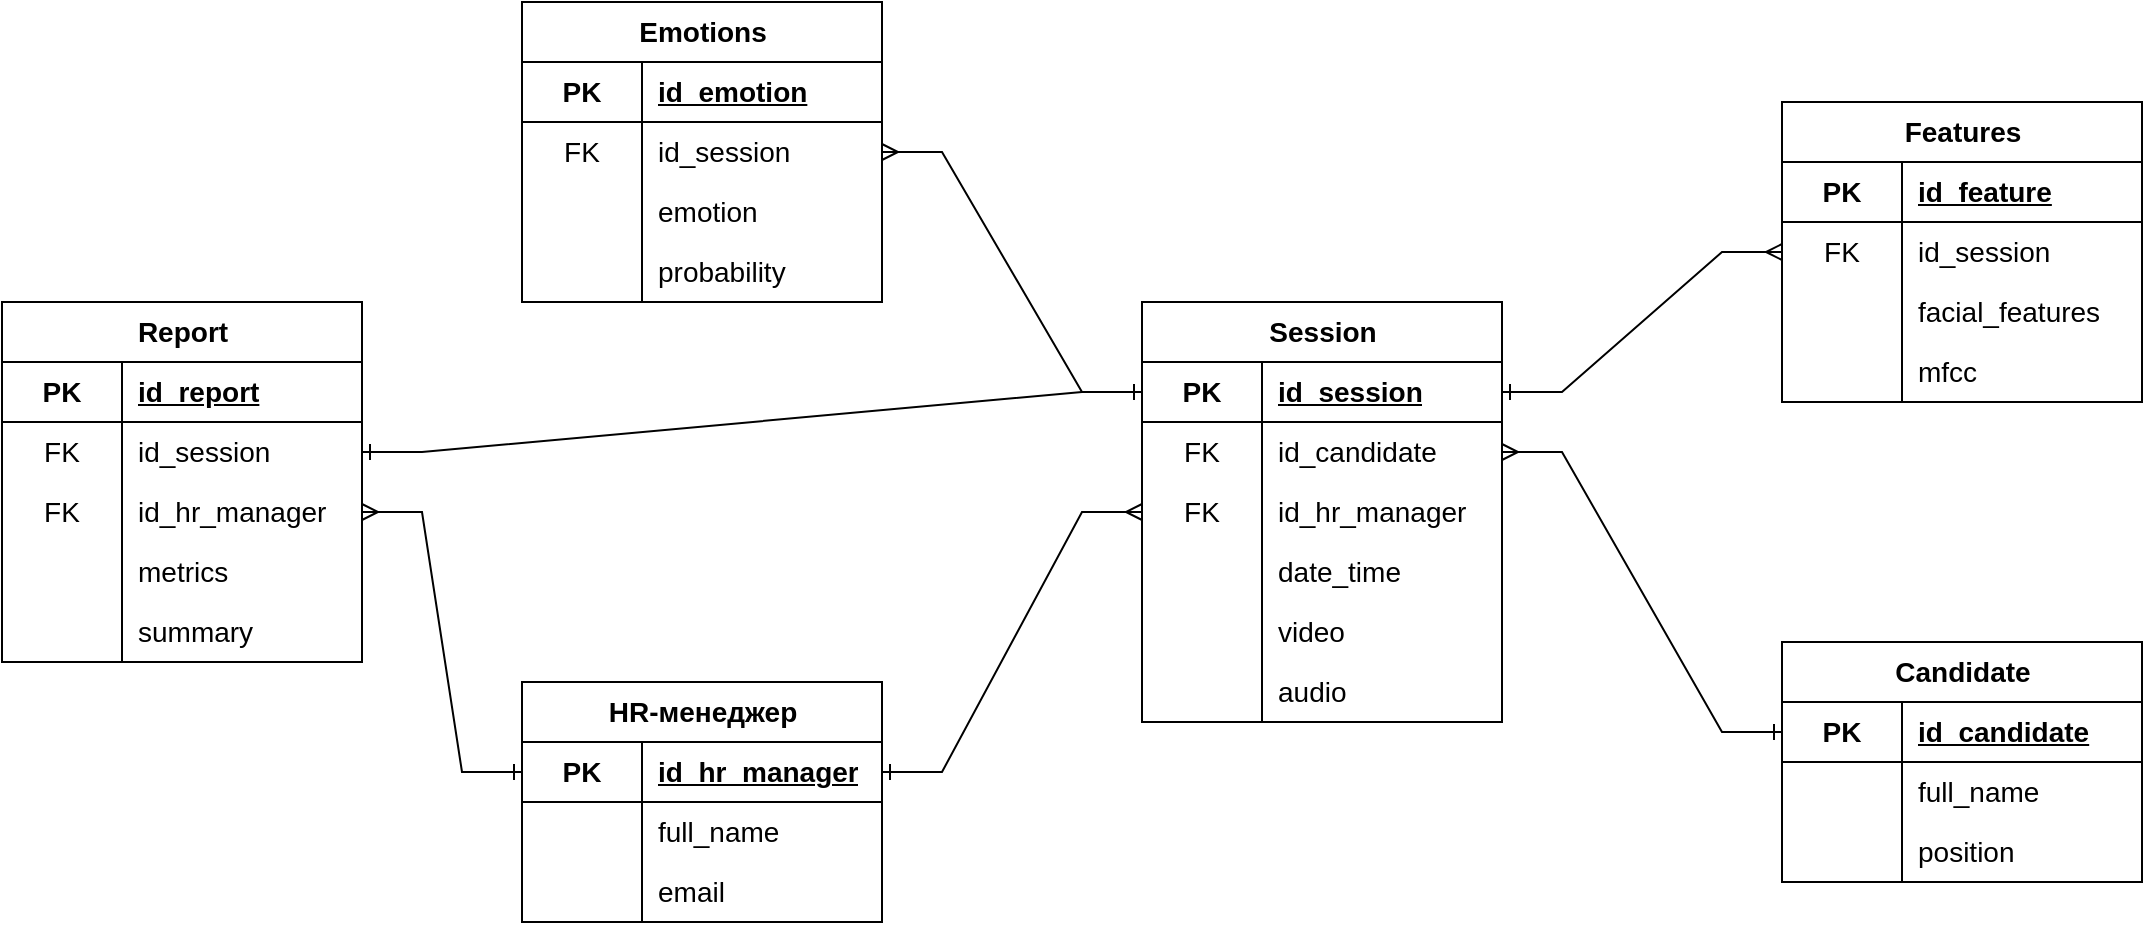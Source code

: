 <mxfile version="26.1.1">
  <diagram name="Страница — 1" id="XD8mL1H3JGyR3cqBagfl">
    <mxGraphModel dx="1195" dy="1866" grid="1" gridSize="10" guides="1" tooltips="1" connect="1" arrows="1" fold="1" page="1" pageScale="1" pageWidth="827" pageHeight="1169" math="0" shadow="0">
      <root>
        <mxCell id="0" />
        <mxCell id="1" parent="0" />
        <mxCell id="NHabuL97ViZi0DOSIS7M-5" value="HR-менеджер" style="shape=table;startSize=30;container=1;collapsible=1;childLayout=tableLayout;fixedRows=1;rowLines=0;fontStyle=1;align=center;resizeLast=1;verticalAlign=middle;horizontal=1;spacingTop=0;html=1;fontSize=14;" vertex="1" parent="1">
          <mxGeometry x="270" y="290" width="180" height="120" as="geometry">
            <mxRectangle x="280" y="290" width="70" height="30" as="alternateBounds" />
          </mxGeometry>
        </mxCell>
        <mxCell id="NHabuL97ViZi0DOSIS7M-6" value="" style="shape=tableRow;horizontal=1;startSize=0;swimlaneHead=0;swimlaneBody=0;fillColor=none;collapsible=0;dropTarget=0;points=[[0,0.5],[1,0.5]];portConstraint=eastwest;top=0;left=0;right=0;bottom=0;verticalAlign=middle;spacingTop=0;html=1;fontSize=14;" vertex="1" parent="NHabuL97ViZi0DOSIS7M-5">
          <mxGeometry y="30" width="180" height="30" as="geometry" />
        </mxCell>
        <mxCell id="NHabuL97ViZi0DOSIS7M-7" value="PK" style="shape=partialRectangle;connectable=0;fillColor=none;top=1;left=0;bottom=1;right=0;fontStyle=1;overflow=hidden;verticalAlign=middle;horizontal=1;spacingTop=0;html=1;fontSize=14;" vertex="1" parent="NHabuL97ViZi0DOSIS7M-6">
          <mxGeometry width="60" height="30" as="geometry">
            <mxRectangle width="60" height="30" as="alternateBounds" />
          </mxGeometry>
        </mxCell>
        <mxCell id="NHabuL97ViZi0DOSIS7M-8" value="id_hr_manager" style="shape=partialRectangle;connectable=0;fillColor=none;top=1;left=0;bottom=1;right=0;align=left;spacingLeft=6;fontStyle=5;overflow=hidden;verticalAlign=middle;horizontal=1;spacingTop=0;html=1;fontSize=14;" vertex="1" parent="NHabuL97ViZi0DOSIS7M-6">
          <mxGeometry x="60" width="120" height="30" as="geometry">
            <mxRectangle width="120" height="30" as="alternateBounds" />
          </mxGeometry>
        </mxCell>
        <mxCell id="NHabuL97ViZi0DOSIS7M-12" value="" style="shape=tableRow;horizontal=1;startSize=0;swimlaneHead=0;swimlaneBody=0;fillColor=none;collapsible=0;dropTarget=0;points=[[0,0.5],[1,0.5]];portConstraint=eastwest;top=0;left=0;right=0;bottom=0;verticalAlign=middle;spacingTop=0;html=1;fontSize=14;" vertex="1" parent="NHabuL97ViZi0DOSIS7M-5">
          <mxGeometry y="60" width="180" height="30" as="geometry" />
        </mxCell>
        <mxCell id="NHabuL97ViZi0DOSIS7M-13" value="" style="shape=partialRectangle;connectable=0;fillColor=none;top=0;left=0;bottom=0;right=0;editable=1;overflow=hidden;verticalAlign=middle;horizontal=1;spacingTop=0;html=1;fontSize=14;" vertex="1" parent="NHabuL97ViZi0DOSIS7M-12">
          <mxGeometry width="60" height="30" as="geometry">
            <mxRectangle width="60" height="30" as="alternateBounds" />
          </mxGeometry>
        </mxCell>
        <mxCell id="NHabuL97ViZi0DOSIS7M-14" value="&lt;div&gt;&lt;span class=&quot;text-sm px-1 rounded-sm !font-mono bg-sunset/10 text-rust dark:bg-dawn/10 dark:text-dawn&quot;&gt;full_name&lt;/span&gt;&lt;/div&gt;" style="shape=partialRectangle;connectable=0;fillColor=none;top=0;left=0;bottom=0;right=0;align=left;spacingLeft=6;overflow=hidden;verticalAlign=middle;horizontal=1;spacingTop=0;html=1;fontSize=14;" vertex="1" parent="NHabuL97ViZi0DOSIS7M-12">
          <mxGeometry x="60" width="120" height="30" as="geometry">
            <mxRectangle width="120" height="30" as="alternateBounds" />
          </mxGeometry>
        </mxCell>
        <mxCell id="NHabuL97ViZi0DOSIS7M-24" style="shape=tableRow;horizontal=1;startSize=0;swimlaneHead=0;swimlaneBody=0;fillColor=none;collapsible=0;dropTarget=0;points=[[0,0.5],[1,0.5]];portConstraint=eastwest;top=0;left=0;right=0;bottom=0;verticalAlign=middle;spacingTop=0;html=1;fontSize=14;" vertex="1" parent="NHabuL97ViZi0DOSIS7M-5">
          <mxGeometry y="90" width="180" height="30" as="geometry" />
        </mxCell>
        <mxCell id="NHabuL97ViZi0DOSIS7M-25" style="shape=partialRectangle;connectable=0;fillColor=none;top=0;left=0;bottom=0;right=0;editable=1;overflow=hidden;verticalAlign=middle;horizontal=1;spacingTop=0;html=1;fontSize=14;" vertex="1" parent="NHabuL97ViZi0DOSIS7M-24">
          <mxGeometry width="60" height="30" as="geometry">
            <mxRectangle width="60" height="30" as="alternateBounds" />
          </mxGeometry>
        </mxCell>
        <mxCell id="NHabuL97ViZi0DOSIS7M-26" value="&lt;div&gt;email&lt;/div&gt;" style="shape=partialRectangle;connectable=0;fillColor=none;top=0;left=0;bottom=0;right=0;align=left;spacingLeft=6;overflow=hidden;verticalAlign=middle;horizontal=1;spacingTop=0;html=1;fontSize=14;" vertex="1" parent="NHabuL97ViZi0DOSIS7M-24">
          <mxGeometry x="60" width="120" height="30" as="geometry">
            <mxRectangle width="120" height="30" as="alternateBounds" />
          </mxGeometry>
        </mxCell>
        <mxCell id="NHabuL97ViZi0DOSIS7M-27" value="&lt;div&gt;Candidate&lt;/div&gt;" style="shape=table;startSize=30;container=1;collapsible=1;childLayout=tableLayout;fixedRows=1;rowLines=0;fontStyle=1;align=center;resizeLast=1;verticalAlign=middle;horizontal=1;spacingTop=0;html=1;fontSize=14;" vertex="1" parent="1">
          <mxGeometry x="900" y="270" width="180" height="120" as="geometry">
            <mxRectangle x="280" y="290" width="70" height="30" as="alternateBounds" />
          </mxGeometry>
        </mxCell>
        <mxCell id="NHabuL97ViZi0DOSIS7M-28" value="" style="shape=tableRow;horizontal=1;startSize=0;swimlaneHead=0;swimlaneBody=0;fillColor=none;collapsible=0;dropTarget=0;points=[[0,0.5],[1,0.5]];portConstraint=eastwest;top=0;left=0;right=0;bottom=0;verticalAlign=middle;spacingTop=0;html=1;fontSize=14;" vertex="1" parent="NHabuL97ViZi0DOSIS7M-27">
          <mxGeometry y="30" width="180" height="30" as="geometry" />
        </mxCell>
        <mxCell id="NHabuL97ViZi0DOSIS7M-29" value="PK" style="shape=partialRectangle;connectable=0;fillColor=none;top=1;left=0;bottom=1;right=0;fontStyle=1;overflow=hidden;verticalAlign=middle;horizontal=1;spacingTop=0;html=1;fontSize=14;" vertex="1" parent="NHabuL97ViZi0DOSIS7M-28">
          <mxGeometry width="60" height="30" as="geometry">
            <mxRectangle width="60" height="30" as="alternateBounds" />
          </mxGeometry>
        </mxCell>
        <mxCell id="NHabuL97ViZi0DOSIS7M-30" value="&lt;div&gt;id_candidate&lt;/div&gt;" style="shape=partialRectangle;connectable=0;fillColor=none;top=1;left=0;bottom=1;right=0;align=left;spacingLeft=6;fontStyle=5;overflow=hidden;verticalAlign=middle;horizontal=1;spacingTop=0;html=1;fontSize=14;" vertex="1" parent="NHabuL97ViZi0DOSIS7M-28">
          <mxGeometry x="60" width="120" height="30" as="geometry">
            <mxRectangle width="120" height="30" as="alternateBounds" />
          </mxGeometry>
        </mxCell>
        <mxCell id="NHabuL97ViZi0DOSIS7M-31" value="" style="shape=tableRow;horizontal=1;startSize=0;swimlaneHead=0;swimlaneBody=0;fillColor=none;collapsible=0;dropTarget=0;points=[[0,0.5],[1,0.5]];portConstraint=eastwest;top=0;left=0;right=0;bottom=0;verticalAlign=middle;spacingTop=0;html=1;fontSize=14;" vertex="1" parent="NHabuL97ViZi0DOSIS7M-27">
          <mxGeometry y="60" width="180" height="30" as="geometry" />
        </mxCell>
        <mxCell id="NHabuL97ViZi0DOSIS7M-32" value="" style="shape=partialRectangle;connectable=0;fillColor=none;top=0;left=0;bottom=0;right=0;editable=1;overflow=hidden;verticalAlign=middle;horizontal=1;spacingTop=0;html=1;fontSize=14;" vertex="1" parent="NHabuL97ViZi0DOSIS7M-31">
          <mxGeometry width="60" height="30" as="geometry">
            <mxRectangle width="60" height="30" as="alternateBounds" />
          </mxGeometry>
        </mxCell>
        <mxCell id="NHabuL97ViZi0DOSIS7M-33" value="&lt;div&gt;full_name&lt;/div&gt;" style="shape=partialRectangle;connectable=0;fillColor=none;top=0;left=0;bottom=0;right=0;align=left;spacingLeft=6;overflow=hidden;verticalAlign=middle;horizontal=1;spacingTop=0;html=1;fontSize=14;" vertex="1" parent="NHabuL97ViZi0DOSIS7M-31">
          <mxGeometry x="60" width="120" height="30" as="geometry">
            <mxRectangle width="120" height="30" as="alternateBounds" />
          </mxGeometry>
        </mxCell>
        <mxCell id="NHabuL97ViZi0DOSIS7M-34" style="shape=tableRow;horizontal=1;startSize=0;swimlaneHead=0;swimlaneBody=0;fillColor=none;collapsible=0;dropTarget=0;points=[[0,0.5],[1,0.5]];portConstraint=eastwest;top=0;left=0;right=0;bottom=0;verticalAlign=middle;spacingTop=0;html=1;fontSize=14;" vertex="1" parent="NHabuL97ViZi0DOSIS7M-27">
          <mxGeometry y="90" width="180" height="30" as="geometry" />
        </mxCell>
        <mxCell id="NHabuL97ViZi0DOSIS7M-35" style="shape=partialRectangle;connectable=0;fillColor=none;top=0;left=0;bottom=0;right=0;editable=1;overflow=hidden;verticalAlign=middle;horizontal=1;spacingTop=0;html=1;fontSize=14;" vertex="1" parent="NHabuL97ViZi0DOSIS7M-34">
          <mxGeometry width="60" height="30" as="geometry">
            <mxRectangle width="60" height="30" as="alternateBounds" />
          </mxGeometry>
        </mxCell>
        <mxCell id="NHabuL97ViZi0DOSIS7M-36" value="&lt;div&gt;position&lt;/div&gt;" style="shape=partialRectangle;connectable=0;fillColor=none;top=0;left=0;bottom=0;right=0;align=left;spacingLeft=6;overflow=hidden;verticalAlign=middle;horizontal=1;spacingTop=0;html=1;fontSize=14;" vertex="1" parent="NHabuL97ViZi0DOSIS7M-34">
          <mxGeometry x="60" width="120" height="30" as="geometry">
            <mxRectangle width="120" height="30" as="alternateBounds" />
          </mxGeometry>
        </mxCell>
        <mxCell id="NHabuL97ViZi0DOSIS7M-37" value="&lt;div&gt;Session&lt;/div&gt;" style="shape=table;startSize=30;container=1;collapsible=1;childLayout=tableLayout;fixedRows=1;rowLines=0;fontStyle=1;align=center;resizeLast=1;verticalAlign=middle;horizontal=1;spacingTop=0;html=1;fontSize=14;" vertex="1" parent="1">
          <mxGeometry x="580" y="100" width="180" height="210.0" as="geometry">
            <mxRectangle x="280" y="290" width="70" height="30" as="alternateBounds" />
          </mxGeometry>
        </mxCell>
        <mxCell id="NHabuL97ViZi0DOSIS7M-38" value="" style="shape=tableRow;horizontal=1;startSize=0;swimlaneHead=0;swimlaneBody=0;fillColor=none;collapsible=0;dropTarget=0;points=[[0,0.5],[1,0.5]];portConstraint=eastwest;top=0;left=0;right=0;bottom=0;verticalAlign=middle;spacingTop=0;html=1;fontSize=14;" vertex="1" parent="NHabuL97ViZi0DOSIS7M-37">
          <mxGeometry y="30" width="180" height="30" as="geometry" />
        </mxCell>
        <mxCell id="NHabuL97ViZi0DOSIS7M-39" value="PK" style="shape=partialRectangle;connectable=0;fillColor=none;top=1;left=0;bottom=1;right=0;fontStyle=1;overflow=hidden;verticalAlign=middle;horizontal=1;spacingTop=0;html=1;fontSize=14;perimeterSpacing=0;" vertex="1" parent="NHabuL97ViZi0DOSIS7M-38">
          <mxGeometry width="60" height="30" as="geometry">
            <mxRectangle width="60" height="30" as="alternateBounds" />
          </mxGeometry>
        </mxCell>
        <mxCell id="NHabuL97ViZi0DOSIS7M-40" value="&lt;div&gt;id_session&lt;/div&gt;" style="shape=partialRectangle;connectable=0;fillColor=none;top=1;left=0;bottom=1;right=0;align=left;spacingLeft=6;fontStyle=5;overflow=hidden;verticalAlign=middle;horizontal=1;spacingTop=0;html=1;fontSize=14;perimeterSpacing=0;" vertex="1" parent="NHabuL97ViZi0DOSIS7M-38">
          <mxGeometry x="60" width="120" height="30" as="geometry">
            <mxRectangle width="120" height="30" as="alternateBounds" />
          </mxGeometry>
        </mxCell>
        <mxCell id="NHabuL97ViZi0DOSIS7M-41" value="" style="shape=tableRow;horizontal=1;startSize=0;swimlaneHead=0;swimlaneBody=0;fillColor=none;collapsible=0;dropTarget=0;points=[[0,0.5],[1,0.5]];portConstraint=eastwest;top=0;left=0;right=0;bottom=0;verticalAlign=middle;spacingTop=0;html=1;fontSize=14;" vertex="1" parent="NHabuL97ViZi0DOSIS7M-37">
          <mxGeometry y="60" width="180" height="30" as="geometry" />
        </mxCell>
        <mxCell id="NHabuL97ViZi0DOSIS7M-42" value="FK" style="shape=partialRectangle;connectable=0;fillColor=none;top=0;left=0;bottom=0;right=0;editable=1;overflow=hidden;verticalAlign=middle;horizontal=1;spacingTop=0;html=1;fontSize=14;" vertex="1" parent="NHabuL97ViZi0DOSIS7M-41">
          <mxGeometry width="60" height="30" as="geometry">
            <mxRectangle width="60" height="30" as="alternateBounds" />
          </mxGeometry>
        </mxCell>
        <mxCell id="NHabuL97ViZi0DOSIS7M-43" value="&lt;div&gt;id_candidate&lt;/div&gt;" style="shape=partialRectangle;connectable=0;fillColor=none;top=0;left=0;bottom=0;right=0;align=left;spacingLeft=6;overflow=hidden;verticalAlign=middle;horizontal=1;spacingTop=0;html=1;fontSize=14;" vertex="1" parent="NHabuL97ViZi0DOSIS7M-41">
          <mxGeometry x="60" width="120" height="30" as="geometry">
            <mxRectangle width="120" height="30" as="alternateBounds" />
          </mxGeometry>
        </mxCell>
        <mxCell id="NHabuL97ViZi0DOSIS7M-56" style="shape=tableRow;horizontal=1;startSize=0;swimlaneHead=0;swimlaneBody=0;fillColor=none;collapsible=0;dropTarget=0;points=[[0,0.5],[1,0.5]];portConstraint=eastwest;top=0;left=0;right=0;bottom=0;verticalAlign=middle;spacingTop=0;html=1;fontSize=14;" vertex="1" parent="NHabuL97ViZi0DOSIS7M-37">
          <mxGeometry y="90" width="180" height="30" as="geometry" />
        </mxCell>
        <mxCell id="NHabuL97ViZi0DOSIS7M-57" value="FK" style="shape=partialRectangle;connectable=0;fillColor=none;top=0;left=0;bottom=0;right=0;editable=1;overflow=hidden;verticalAlign=middle;horizontal=1;spacingTop=0;html=1;fontSize=14;" vertex="1" parent="NHabuL97ViZi0DOSIS7M-56">
          <mxGeometry width="60" height="30" as="geometry">
            <mxRectangle width="60" height="30" as="alternateBounds" />
          </mxGeometry>
        </mxCell>
        <mxCell id="NHabuL97ViZi0DOSIS7M-58" value="&lt;div&gt;id_hr_manager&lt;/div&gt;" style="shape=partialRectangle;connectable=0;fillColor=none;top=0;left=0;bottom=0;right=0;align=left;spacingLeft=6;overflow=hidden;verticalAlign=middle;horizontal=1;spacingTop=0;html=1;fontSize=14;" vertex="1" parent="NHabuL97ViZi0DOSIS7M-56">
          <mxGeometry x="60" width="120" height="30" as="geometry">
            <mxRectangle width="120" height="30" as="alternateBounds" />
          </mxGeometry>
        </mxCell>
        <mxCell id="NHabuL97ViZi0DOSIS7M-53" style="shape=tableRow;horizontal=1;startSize=0;swimlaneHead=0;swimlaneBody=0;fillColor=none;collapsible=0;dropTarget=0;points=[[0,0.5],[1,0.5]];portConstraint=eastwest;top=0;left=0;right=0;bottom=0;verticalAlign=middle;spacingTop=0;html=1;fontSize=14;" vertex="1" parent="NHabuL97ViZi0DOSIS7M-37">
          <mxGeometry y="120" width="180" height="30" as="geometry" />
        </mxCell>
        <mxCell id="NHabuL97ViZi0DOSIS7M-54" style="shape=partialRectangle;connectable=0;fillColor=none;top=0;left=0;bottom=0;right=0;editable=1;overflow=hidden;verticalAlign=middle;horizontal=1;spacingTop=0;html=1;fontSize=14;" vertex="1" parent="NHabuL97ViZi0DOSIS7M-53">
          <mxGeometry width="60" height="30" as="geometry">
            <mxRectangle width="60" height="30" as="alternateBounds" />
          </mxGeometry>
        </mxCell>
        <mxCell id="NHabuL97ViZi0DOSIS7M-55" value="&lt;div&gt;date_time&lt;/div&gt;" style="shape=partialRectangle;connectable=0;fillColor=none;top=0;left=0;bottom=0;right=0;align=left;spacingLeft=6;overflow=hidden;verticalAlign=middle;horizontal=1;spacingTop=0;html=1;fontSize=14;" vertex="1" parent="NHabuL97ViZi0DOSIS7M-53">
          <mxGeometry x="60" width="120" height="30" as="geometry">
            <mxRectangle width="120" height="30" as="alternateBounds" />
          </mxGeometry>
        </mxCell>
        <mxCell id="NHabuL97ViZi0DOSIS7M-50" style="shape=tableRow;horizontal=1;startSize=0;swimlaneHead=0;swimlaneBody=0;fillColor=none;collapsible=0;dropTarget=0;points=[[0,0.5],[1,0.5]];portConstraint=eastwest;top=0;left=0;right=0;bottom=0;verticalAlign=middle;spacingTop=0;html=1;fontSize=14;" vertex="1" parent="NHabuL97ViZi0DOSIS7M-37">
          <mxGeometry y="150" width="180" height="30" as="geometry" />
        </mxCell>
        <mxCell id="NHabuL97ViZi0DOSIS7M-51" style="shape=partialRectangle;connectable=0;fillColor=none;top=0;left=0;bottom=0;right=0;editable=1;overflow=hidden;verticalAlign=middle;horizontal=1;spacingTop=0;html=1;fontSize=14;" vertex="1" parent="NHabuL97ViZi0DOSIS7M-50">
          <mxGeometry width="60" height="30" as="geometry">
            <mxRectangle width="60" height="30" as="alternateBounds" />
          </mxGeometry>
        </mxCell>
        <mxCell id="NHabuL97ViZi0DOSIS7M-52" value="&lt;div&gt;video&lt;/div&gt;" style="shape=partialRectangle;connectable=0;fillColor=none;top=0;left=0;bottom=0;right=0;align=left;spacingLeft=6;overflow=hidden;verticalAlign=middle;horizontal=1;spacingTop=0;html=1;fontSize=14;" vertex="1" parent="NHabuL97ViZi0DOSIS7M-50">
          <mxGeometry x="60" width="120" height="30" as="geometry">
            <mxRectangle width="120" height="30" as="alternateBounds" />
          </mxGeometry>
        </mxCell>
        <mxCell id="NHabuL97ViZi0DOSIS7M-47" style="shape=tableRow;horizontal=1;startSize=0;swimlaneHead=0;swimlaneBody=0;fillColor=none;collapsible=0;dropTarget=0;points=[[0,0.5],[1,0.5]];portConstraint=eastwest;top=0;left=0;right=0;bottom=0;verticalAlign=middle;spacingTop=0;html=1;fontSize=14;" vertex="1" parent="NHabuL97ViZi0DOSIS7M-37">
          <mxGeometry y="180" width="180" height="30" as="geometry" />
        </mxCell>
        <mxCell id="NHabuL97ViZi0DOSIS7M-48" style="shape=partialRectangle;connectable=0;fillColor=none;top=0;left=0;bottom=0;right=0;editable=1;overflow=hidden;verticalAlign=middle;horizontal=1;spacingTop=0;html=1;fontSize=14;" vertex="1" parent="NHabuL97ViZi0DOSIS7M-47">
          <mxGeometry width="60" height="30" as="geometry">
            <mxRectangle width="60" height="30" as="alternateBounds" />
          </mxGeometry>
        </mxCell>
        <mxCell id="NHabuL97ViZi0DOSIS7M-49" value="&lt;div&gt;audio&lt;/div&gt;" style="shape=partialRectangle;connectable=0;fillColor=none;top=0;left=0;bottom=0;right=0;align=left;spacingLeft=6;overflow=hidden;verticalAlign=middle;horizontal=1;spacingTop=0;html=1;fontSize=14;" vertex="1" parent="NHabuL97ViZi0DOSIS7M-47">
          <mxGeometry x="60" width="120" height="30" as="geometry">
            <mxRectangle width="120" height="30" as="alternateBounds" />
          </mxGeometry>
        </mxCell>
        <mxCell id="NHabuL97ViZi0DOSIS7M-60" value="&lt;div&gt;Emotions&lt;/div&gt;" style="shape=table;startSize=30;container=1;collapsible=1;childLayout=tableLayout;fixedRows=1;rowLines=0;fontStyle=1;align=center;resizeLast=1;verticalAlign=middle;horizontal=1;spacingTop=0;html=1;fontSize=14;" vertex="1" parent="1">
          <mxGeometry x="270" y="-50" width="180" height="150" as="geometry">
            <mxRectangle x="280" y="290" width="70" height="30" as="alternateBounds" />
          </mxGeometry>
        </mxCell>
        <mxCell id="NHabuL97ViZi0DOSIS7M-61" value="" style="shape=tableRow;horizontal=1;startSize=0;swimlaneHead=0;swimlaneBody=0;fillColor=none;collapsible=0;dropTarget=0;points=[[0,0.5],[1,0.5]];portConstraint=eastwest;top=0;left=0;right=0;bottom=0;verticalAlign=middle;spacingTop=0;html=1;fontSize=14;" vertex="1" parent="NHabuL97ViZi0DOSIS7M-60">
          <mxGeometry y="30" width="180" height="30" as="geometry" />
        </mxCell>
        <mxCell id="NHabuL97ViZi0DOSIS7M-62" value="PK" style="shape=partialRectangle;connectable=0;fillColor=none;top=1;left=0;bottom=1;right=0;fontStyle=1;overflow=hidden;verticalAlign=middle;horizontal=1;spacingTop=0;html=1;fontSize=14;" vertex="1" parent="NHabuL97ViZi0DOSIS7M-61">
          <mxGeometry width="60" height="30" as="geometry">
            <mxRectangle width="60" height="30" as="alternateBounds" />
          </mxGeometry>
        </mxCell>
        <mxCell id="NHabuL97ViZi0DOSIS7M-63" value="&lt;div&gt;id_emotion&lt;/div&gt;" style="shape=partialRectangle;connectable=0;fillColor=none;top=1;left=0;bottom=1;right=0;align=left;spacingLeft=6;fontStyle=5;overflow=hidden;verticalAlign=middle;horizontal=1;spacingTop=0;html=1;fontSize=14;" vertex="1" parent="NHabuL97ViZi0DOSIS7M-61">
          <mxGeometry x="60" width="120" height="30" as="geometry">
            <mxRectangle width="120" height="30" as="alternateBounds" />
          </mxGeometry>
        </mxCell>
        <mxCell id="NHabuL97ViZi0DOSIS7M-64" value="" style="shape=tableRow;horizontal=1;startSize=0;swimlaneHead=0;swimlaneBody=0;fillColor=none;collapsible=0;dropTarget=0;points=[[0,0.5],[1,0.5]];portConstraint=eastwest;top=0;left=0;right=0;bottom=0;verticalAlign=middle;spacingTop=0;html=1;fontSize=14;" vertex="1" parent="NHabuL97ViZi0DOSIS7M-60">
          <mxGeometry y="60" width="180" height="30" as="geometry" />
        </mxCell>
        <mxCell id="NHabuL97ViZi0DOSIS7M-65" value="FK" style="shape=partialRectangle;connectable=0;fillColor=none;top=0;left=0;bottom=0;right=0;editable=1;overflow=hidden;verticalAlign=middle;horizontal=1;spacingTop=0;html=1;fontSize=14;" vertex="1" parent="NHabuL97ViZi0DOSIS7M-64">
          <mxGeometry width="60" height="30" as="geometry">
            <mxRectangle width="60" height="30" as="alternateBounds" />
          </mxGeometry>
        </mxCell>
        <mxCell id="NHabuL97ViZi0DOSIS7M-66" value="&lt;div&gt;id_session&lt;/div&gt;" style="shape=partialRectangle;connectable=0;fillColor=none;top=0;left=0;bottom=0;right=0;align=left;spacingLeft=6;overflow=hidden;verticalAlign=middle;horizontal=1;spacingTop=0;html=1;fontSize=14;" vertex="1" parent="NHabuL97ViZi0DOSIS7M-64">
          <mxGeometry x="60" width="120" height="30" as="geometry">
            <mxRectangle width="120" height="30" as="alternateBounds" />
          </mxGeometry>
        </mxCell>
        <mxCell id="NHabuL97ViZi0DOSIS7M-67" style="shape=tableRow;horizontal=1;startSize=0;swimlaneHead=0;swimlaneBody=0;fillColor=none;collapsible=0;dropTarget=0;points=[[0,0.5],[1,0.5]];portConstraint=eastwest;top=0;left=0;right=0;bottom=0;verticalAlign=middle;spacingTop=0;html=1;fontSize=14;" vertex="1" parent="NHabuL97ViZi0DOSIS7M-60">
          <mxGeometry y="90" width="180" height="30" as="geometry" />
        </mxCell>
        <mxCell id="NHabuL97ViZi0DOSIS7M-68" style="shape=partialRectangle;connectable=0;fillColor=none;top=0;left=0;bottom=0;right=0;editable=1;overflow=hidden;verticalAlign=middle;horizontal=1;spacingTop=0;html=1;fontSize=14;" vertex="1" parent="NHabuL97ViZi0DOSIS7M-67">
          <mxGeometry width="60" height="30" as="geometry">
            <mxRectangle width="60" height="30" as="alternateBounds" />
          </mxGeometry>
        </mxCell>
        <mxCell id="NHabuL97ViZi0DOSIS7M-69" value="&lt;div&gt;emotion&lt;/div&gt;" style="shape=partialRectangle;connectable=0;fillColor=none;top=0;left=0;bottom=0;right=0;align=left;spacingLeft=6;overflow=hidden;verticalAlign=middle;horizontal=1;spacingTop=0;html=1;fontSize=14;" vertex="1" parent="NHabuL97ViZi0DOSIS7M-67">
          <mxGeometry x="60" width="120" height="30" as="geometry">
            <mxRectangle width="120" height="30" as="alternateBounds" />
          </mxGeometry>
        </mxCell>
        <mxCell id="NHabuL97ViZi0DOSIS7M-70" style="shape=tableRow;horizontal=1;startSize=0;swimlaneHead=0;swimlaneBody=0;fillColor=none;collapsible=0;dropTarget=0;points=[[0,0.5],[1,0.5]];portConstraint=eastwest;top=0;left=0;right=0;bottom=0;verticalAlign=middle;spacingTop=0;html=1;fontSize=14;" vertex="1" parent="NHabuL97ViZi0DOSIS7M-60">
          <mxGeometry y="120" width="180" height="30" as="geometry" />
        </mxCell>
        <mxCell id="NHabuL97ViZi0DOSIS7M-71" style="shape=partialRectangle;connectable=0;fillColor=none;top=0;left=0;bottom=0;right=0;editable=1;overflow=hidden;verticalAlign=middle;horizontal=1;spacingTop=0;html=1;fontSize=14;" vertex="1" parent="NHabuL97ViZi0DOSIS7M-70">
          <mxGeometry width="60" height="30" as="geometry">
            <mxRectangle width="60" height="30" as="alternateBounds" />
          </mxGeometry>
        </mxCell>
        <mxCell id="NHabuL97ViZi0DOSIS7M-72" value="&lt;div&gt;probability&lt;/div&gt;" style="shape=partialRectangle;connectable=0;fillColor=none;top=0;left=0;bottom=0;right=0;align=left;spacingLeft=6;overflow=hidden;verticalAlign=middle;horizontal=1;spacingTop=0;html=1;fontSize=14;" vertex="1" parent="NHabuL97ViZi0DOSIS7M-70">
          <mxGeometry x="60" width="120" height="30" as="geometry">
            <mxRectangle width="120" height="30" as="alternateBounds" />
          </mxGeometry>
        </mxCell>
        <mxCell id="NHabuL97ViZi0DOSIS7M-85" value="&lt;div&gt;Features&lt;/div&gt;" style="shape=table;startSize=30;container=1;collapsible=1;childLayout=tableLayout;fixedRows=1;rowLines=0;fontStyle=1;align=center;resizeLast=1;verticalAlign=middle;horizontal=1;spacingTop=0;html=1;fontSize=14;" vertex="1" parent="1">
          <mxGeometry x="900" width="180" height="150" as="geometry">
            <mxRectangle x="280" y="290" width="70" height="30" as="alternateBounds" />
          </mxGeometry>
        </mxCell>
        <mxCell id="NHabuL97ViZi0DOSIS7M-86" value="" style="shape=tableRow;horizontal=1;startSize=0;swimlaneHead=0;swimlaneBody=0;fillColor=none;collapsible=0;dropTarget=0;points=[[0,0.5],[1,0.5]];portConstraint=eastwest;top=0;left=0;right=0;bottom=0;verticalAlign=middle;spacingTop=0;html=1;fontSize=14;" vertex="1" parent="NHabuL97ViZi0DOSIS7M-85">
          <mxGeometry y="30" width="180" height="30" as="geometry" />
        </mxCell>
        <mxCell id="NHabuL97ViZi0DOSIS7M-87" value="PK" style="shape=partialRectangle;connectable=0;fillColor=none;top=1;left=0;bottom=1;right=0;fontStyle=1;overflow=hidden;verticalAlign=middle;horizontal=1;spacingTop=0;html=1;fontSize=14;" vertex="1" parent="NHabuL97ViZi0DOSIS7M-86">
          <mxGeometry width="60" height="30" as="geometry">
            <mxRectangle width="60" height="30" as="alternateBounds" />
          </mxGeometry>
        </mxCell>
        <mxCell id="NHabuL97ViZi0DOSIS7M-88" value="&lt;div&gt;id_feature&lt;/div&gt;" style="shape=partialRectangle;connectable=0;fillColor=none;top=1;left=0;bottom=1;right=0;align=left;spacingLeft=6;fontStyle=5;overflow=hidden;verticalAlign=middle;horizontal=1;spacingTop=0;html=1;fontSize=14;" vertex="1" parent="NHabuL97ViZi0DOSIS7M-86">
          <mxGeometry x="60" width="120" height="30" as="geometry">
            <mxRectangle width="120" height="30" as="alternateBounds" />
          </mxGeometry>
        </mxCell>
        <mxCell id="NHabuL97ViZi0DOSIS7M-89" value="" style="shape=tableRow;horizontal=1;startSize=0;swimlaneHead=0;swimlaneBody=0;fillColor=none;collapsible=0;dropTarget=0;points=[[0,0.5],[1,0.5]];portConstraint=eastwest;top=0;left=0;right=0;bottom=0;verticalAlign=middle;spacingTop=0;html=1;fontSize=14;" vertex="1" parent="NHabuL97ViZi0DOSIS7M-85">
          <mxGeometry y="60" width="180" height="30" as="geometry" />
        </mxCell>
        <mxCell id="NHabuL97ViZi0DOSIS7M-90" value="FK" style="shape=partialRectangle;connectable=0;fillColor=none;top=0;left=0;bottom=0;right=0;editable=1;overflow=hidden;verticalAlign=middle;horizontal=1;spacingTop=0;html=1;fontSize=14;" vertex="1" parent="NHabuL97ViZi0DOSIS7M-89">
          <mxGeometry width="60" height="30" as="geometry">
            <mxRectangle width="60" height="30" as="alternateBounds" />
          </mxGeometry>
        </mxCell>
        <mxCell id="NHabuL97ViZi0DOSIS7M-91" value="&lt;div&gt;id_session&lt;/div&gt;" style="shape=partialRectangle;connectable=0;fillColor=none;top=0;left=0;bottom=0;right=0;align=left;spacingLeft=6;overflow=hidden;verticalAlign=middle;horizontal=1;spacingTop=0;html=1;fontSize=14;" vertex="1" parent="NHabuL97ViZi0DOSIS7M-89">
          <mxGeometry x="60" width="120" height="30" as="geometry">
            <mxRectangle width="120" height="30" as="alternateBounds" />
          </mxGeometry>
        </mxCell>
        <mxCell id="NHabuL97ViZi0DOSIS7M-92" style="shape=tableRow;horizontal=1;startSize=0;swimlaneHead=0;swimlaneBody=0;fillColor=none;collapsible=0;dropTarget=0;points=[[0,0.5],[1,0.5]];portConstraint=eastwest;top=0;left=0;right=0;bottom=0;verticalAlign=middle;spacingTop=0;html=1;fontSize=14;" vertex="1" parent="NHabuL97ViZi0DOSIS7M-85">
          <mxGeometry y="90" width="180" height="30" as="geometry" />
        </mxCell>
        <mxCell id="NHabuL97ViZi0DOSIS7M-93" style="shape=partialRectangle;connectable=0;fillColor=none;top=0;left=0;bottom=0;right=0;editable=1;overflow=hidden;verticalAlign=middle;horizontal=1;spacingTop=0;html=1;fontSize=14;" vertex="1" parent="NHabuL97ViZi0DOSIS7M-92">
          <mxGeometry width="60" height="30" as="geometry">
            <mxRectangle width="60" height="30" as="alternateBounds" />
          </mxGeometry>
        </mxCell>
        <mxCell id="NHabuL97ViZi0DOSIS7M-94" value="&lt;div&gt;facial_features&lt;/div&gt;" style="shape=partialRectangle;connectable=0;fillColor=none;top=0;left=0;bottom=0;right=0;align=left;spacingLeft=6;overflow=hidden;verticalAlign=middle;horizontal=1;spacingTop=0;html=1;fontSize=14;" vertex="1" parent="NHabuL97ViZi0DOSIS7M-92">
          <mxGeometry x="60" width="120" height="30" as="geometry">
            <mxRectangle width="120" height="30" as="alternateBounds" />
          </mxGeometry>
        </mxCell>
        <mxCell id="NHabuL97ViZi0DOSIS7M-95" style="shape=tableRow;horizontal=1;startSize=0;swimlaneHead=0;swimlaneBody=0;fillColor=none;collapsible=0;dropTarget=0;points=[[0,0.5],[1,0.5]];portConstraint=eastwest;top=0;left=0;right=0;bottom=0;verticalAlign=middle;spacingTop=0;html=1;fontSize=14;" vertex="1" parent="NHabuL97ViZi0DOSIS7M-85">
          <mxGeometry y="120" width="180" height="30" as="geometry" />
        </mxCell>
        <mxCell id="NHabuL97ViZi0DOSIS7M-96" style="shape=partialRectangle;connectable=0;fillColor=none;top=0;left=0;bottom=0;right=0;editable=1;overflow=hidden;verticalAlign=middle;horizontal=1;spacingTop=0;html=1;fontSize=14;" vertex="1" parent="NHabuL97ViZi0DOSIS7M-95">
          <mxGeometry width="60" height="30" as="geometry">
            <mxRectangle width="60" height="30" as="alternateBounds" />
          </mxGeometry>
        </mxCell>
        <mxCell id="NHabuL97ViZi0DOSIS7M-97" value="&lt;div&gt;mfcc&lt;/div&gt;" style="shape=partialRectangle;connectable=0;fillColor=none;top=0;left=0;bottom=0;right=0;align=left;spacingLeft=6;overflow=hidden;verticalAlign=middle;horizontal=1;spacingTop=0;html=1;fontSize=14;" vertex="1" parent="NHabuL97ViZi0DOSIS7M-95">
          <mxGeometry x="60" width="120" height="30" as="geometry">
            <mxRectangle width="120" height="30" as="alternateBounds" />
          </mxGeometry>
        </mxCell>
        <mxCell id="NHabuL97ViZi0DOSIS7M-99" value="&lt;div&gt;Report&lt;/div&gt;" style="shape=table;startSize=30;container=1;collapsible=1;childLayout=tableLayout;fixedRows=1;rowLines=0;fontStyle=1;align=center;resizeLast=1;verticalAlign=middle;horizontal=1;spacingTop=0;html=1;fontSize=14;" vertex="1" parent="1">
          <mxGeometry x="10" y="100" width="180" height="180.0" as="geometry">
            <mxRectangle x="280" y="290" width="70" height="30" as="alternateBounds" />
          </mxGeometry>
        </mxCell>
        <mxCell id="NHabuL97ViZi0DOSIS7M-100" value="" style="shape=tableRow;horizontal=1;startSize=0;swimlaneHead=0;swimlaneBody=0;fillColor=none;collapsible=0;dropTarget=0;points=[[0,0.5],[1,0.5]];portConstraint=eastwest;top=0;left=0;right=0;bottom=0;verticalAlign=middle;spacingTop=0;html=1;fontSize=14;" vertex="1" parent="NHabuL97ViZi0DOSIS7M-99">
          <mxGeometry y="30" width="180" height="30" as="geometry" />
        </mxCell>
        <mxCell id="NHabuL97ViZi0DOSIS7M-101" value="PK" style="shape=partialRectangle;connectable=0;fillColor=none;top=1;left=0;bottom=1;right=0;fontStyle=1;overflow=hidden;verticalAlign=middle;horizontal=1;spacingTop=0;html=1;fontSize=14;" vertex="1" parent="NHabuL97ViZi0DOSIS7M-100">
          <mxGeometry width="60" height="30" as="geometry">
            <mxRectangle width="60" height="30" as="alternateBounds" />
          </mxGeometry>
        </mxCell>
        <mxCell id="NHabuL97ViZi0DOSIS7M-102" value="&lt;div&gt;&lt;span class=&quot;text-sm px-1 rounded-sm !font-mono bg-sunset/10 text-rust dark:bg-dawn/10 dark:text-dawn&quot;&gt;id_report&lt;/span&gt;&lt;/div&gt;" style="shape=partialRectangle;connectable=0;fillColor=none;top=1;left=0;bottom=1;right=0;align=left;spacingLeft=6;fontStyle=5;overflow=hidden;verticalAlign=middle;horizontal=1;spacingTop=0;html=1;fontSize=14;" vertex="1" parent="NHabuL97ViZi0DOSIS7M-100">
          <mxGeometry x="60" width="120" height="30" as="geometry">
            <mxRectangle width="120" height="30" as="alternateBounds" />
          </mxGeometry>
        </mxCell>
        <mxCell id="NHabuL97ViZi0DOSIS7M-103" value="" style="shape=tableRow;horizontal=1;startSize=0;swimlaneHead=0;swimlaneBody=0;fillColor=none;collapsible=0;dropTarget=0;points=[[0,0.5],[1,0.5]];portConstraint=eastwest;top=0;left=0;right=0;bottom=0;verticalAlign=middle;spacingTop=0;html=1;fontSize=14;" vertex="1" parent="NHabuL97ViZi0DOSIS7M-99">
          <mxGeometry y="60" width="180" height="30" as="geometry" />
        </mxCell>
        <mxCell id="NHabuL97ViZi0DOSIS7M-104" value="FK" style="shape=partialRectangle;connectable=0;fillColor=none;top=0;left=0;bottom=0;right=0;editable=1;overflow=hidden;verticalAlign=middle;horizontal=1;spacingTop=0;html=1;fontSize=14;" vertex="1" parent="NHabuL97ViZi0DOSIS7M-103">
          <mxGeometry width="60" height="30" as="geometry">
            <mxRectangle width="60" height="30" as="alternateBounds" />
          </mxGeometry>
        </mxCell>
        <mxCell id="NHabuL97ViZi0DOSIS7M-105" value="&lt;div&gt;id_session&lt;/div&gt;" style="shape=partialRectangle;connectable=0;fillColor=none;top=0;left=0;bottom=0;right=0;align=left;spacingLeft=6;overflow=hidden;verticalAlign=middle;horizontal=1;spacingTop=0;html=1;fontSize=14;" vertex="1" parent="NHabuL97ViZi0DOSIS7M-103">
          <mxGeometry x="60" width="120" height="30" as="geometry">
            <mxRectangle width="120" height="30" as="alternateBounds" />
          </mxGeometry>
        </mxCell>
        <mxCell id="NHabuL97ViZi0DOSIS7M-106" style="shape=tableRow;horizontal=1;startSize=0;swimlaneHead=0;swimlaneBody=0;fillColor=none;collapsible=0;dropTarget=0;points=[[0,0.5],[1,0.5]];portConstraint=eastwest;top=0;left=0;right=0;bottom=0;verticalAlign=middle;spacingTop=0;html=1;fontSize=14;" vertex="1" parent="NHabuL97ViZi0DOSIS7M-99">
          <mxGeometry y="90" width="180" height="30" as="geometry" />
        </mxCell>
        <mxCell id="NHabuL97ViZi0DOSIS7M-107" value="FK" style="shape=partialRectangle;connectable=0;fillColor=none;top=0;left=0;bottom=0;right=0;editable=1;overflow=hidden;verticalAlign=middle;horizontal=1;spacingTop=0;html=1;fontSize=14;" vertex="1" parent="NHabuL97ViZi0DOSIS7M-106">
          <mxGeometry width="60" height="30" as="geometry">
            <mxRectangle width="60" height="30" as="alternateBounds" />
          </mxGeometry>
        </mxCell>
        <mxCell id="NHabuL97ViZi0DOSIS7M-108" value="&lt;div&gt;id_hr_manager&lt;/div&gt;" style="shape=partialRectangle;connectable=0;fillColor=none;top=0;left=0;bottom=0;right=0;align=left;spacingLeft=6;overflow=hidden;verticalAlign=middle;horizontal=1;spacingTop=0;html=1;fontSize=14;" vertex="1" parent="NHabuL97ViZi0DOSIS7M-106">
          <mxGeometry x="60" width="120" height="30" as="geometry">
            <mxRectangle width="120" height="30" as="alternateBounds" />
          </mxGeometry>
        </mxCell>
        <mxCell id="NHabuL97ViZi0DOSIS7M-109" style="shape=tableRow;horizontal=1;startSize=0;swimlaneHead=0;swimlaneBody=0;fillColor=none;collapsible=0;dropTarget=0;points=[[0,0.5],[1,0.5]];portConstraint=eastwest;top=0;left=0;right=0;bottom=0;verticalAlign=middle;spacingTop=0;html=1;fontSize=14;" vertex="1" parent="NHabuL97ViZi0DOSIS7M-99">
          <mxGeometry y="120" width="180" height="30" as="geometry" />
        </mxCell>
        <mxCell id="NHabuL97ViZi0DOSIS7M-110" style="shape=partialRectangle;connectable=0;fillColor=none;top=0;left=0;bottom=0;right=0;editable=1;overflow=hidden;verticalAlign=middle;horizontal=1;spacingTop=0;html=1;fontSize=14;" vertex="1" parent="NHabuL97ViZi0DOSIS7M-109">
          <mxGeometry width="60" height="30" as="geometry">
            <mxRectangle width="60" height="30" as="alternateBounds" />
          </mxGeometry>
        </mxCell>
        <mxCell id="NHabuL97ViZi0DOSIS7M-111" value="&lt;div&gt;metrics&lt;/div&gt;" style="shape=partialRectangle;connectable=0;fillColor=none;top=0;left=0;bottom=0;right=0;align=left;spacingLeft=6;overflow=hidden;verticalAlign=middle;horizontal=1;spacingTop=0;html=1;fontSize=14;" vertex="1" parent="NHabuL97ViZi0DOSIS7M-109">
          <mxGeometry x="60" width="120" height="30" as="geometry">
            <mxRectangle width="120" height="30" as="alternateBounds" />
          </mxGeometry>
        </mxCell>
        <mxCell id="NHabuL97ViZi0DOSIS7M-112" style="shape=tableRow;horizontal=1;startSize=0;swimlaneHead=0;swimlaneBody=0;fillColor=none;collapsible=0;dropTarget=0;points=[[0,0.5],[1,0.5]];portConstraint=eastwest;top=0;left=0;right=0;bottom=0;verticalAlign=middle;spacingTop=0;html=1;fontSize=14;" vertex="1" parent="NHabuL97ViZi0DOSIS7M-99">
          <mxGeometry y="150" width="180" height="30" as="geometry" />
        </mxCell>
        <mxCell id="NHabuL97ViZi0DOSIS7M-113" style="shape=partialRectangle;connectable=0;fillColor=none;top=0;left=0;bottom=0;right=0;editable=1;overflow=hidden;verticalAlign=middle;horizontal=1;spacingTop=0;html=1;fontSize=14;" vertex="1" parent="NHabuL97ViZi0DOSIS7M-112">
          <mxGeometry width="60" height="30" as="geometry">
            <mxRectangle width="60" height="30" as="alternateBounds" />
          </mxGeometry>
        </mxCell>
        <mxCell id="NHabuL97ViZi0DOSIS7M-114" value="&lt;div&gt;summary&lt;/div&gt;" style="shape=partialRectangle;connectable=0;fillColor=none;top=0;left=0;bottom=0;right=0;align=left;spacingLeft=6;overflow=hidden;verticalAlign=middle;horizontal=1;spacingTop=0;html=1;fontSize=14;" vertex="1" parent="NHabuL97ViZi0DOSIS7M-112">
          <mxGeometry x="60" width="120" height="30" as="geometry">
            <mxRectangle width="120" height="30" as="alternateBounds" />
          </mxGeometry>
        </mxCell>
        <mxCell id="NHabuL97ViZi0DOSIS7M-119" style="edgeStyle=entityRelationEdgeStyle;rounded=0;orthogonalLoop=1;jettySize=auto;html=1;exitX=1;exitY=0.5;exitDx=0;exitDy=0;entryX=0;entryY=0.5;entryDx=0;entryDy=0;startArrow=ERone;startFill=0;endArrow=ERmany;endFill=0;fontSize=14;" edge="1" parent="1" source="NHabuL97ViZi0DOSIS7M-6" target="NHabuL97ViZi0DOSIS7M-56">
          <mxGeometry relative="1" as="geometry" />
        </mxCell>
        <mxCell id="NHabuL97ViZi0DOSIS7M-121" style="edgeStyle=entityRelationEdgeStyle;rounded=0;orthogonalLoop=1;jettySize=auto;html=1;exitX=0;exitY=0.5;exitDx=0;exitDy=0;entryX=1;entryY=0.5;entryDx=0;entryDy=0;startArrow=ERone;startFill=0;endArrow=ERmany;endFill=0;fontSize=14;" edge="1" parent="1" source="NHabuL97ViZi0DOSIS7M-28" target="NHabuL97ViZi0DOSIS7M-41">
          <mxGeometry relative="1" as="geometry" />
        </mxCell>
        <mxCell id="NHabuL97ViZi0DOSIS7M-122" style="edgeStyle=entityRelationEdgeStyle;rounded=0;orthogonalLoop=1;jettySize=auto;html=1;exitX=0;exitY=0.5;exitDx=0;exitDy=0;entryX=1;entryY=0.5;entryDx=0;entryDy=0;startArrow=ERone;startFill=0;endArrow=ERmany;endFill=0;fontSize=14;" edge="1" parent="1" source="NHabuL97ViZi0DOSIS7M-38" target="NHabuL97ViZi0DOSIS7M-64">
          <mxGeometry relative="1" as="geometry" />
        </mxCell>
        <mxCell id="NHabuL97ViZi0DOSIS7M-123" style="edgeStyle=entityRelationEdgeStyle;rounded=0;orthogonalLoop=1;jettySize=auto;html=1;exitX=0;exitY=0.5;exitDx=0;exitDy=0;entryX=1;entryY=0.5;entryDx=0;entryDy=0;startArrow=ERone;startFill=0;endArrow=ERone;endFill=0;fontSize=14;" edge="1" parent="1" source="NHabuL97ViZi0DOSIS7M-38" target="NHabuL97ViZi0DOSIS7M-103">
          <mxGeometry relative="1" as="geometry" />
        </mxCell>
        <mxCell id="NHabuL97ViZi0DOSIS7M-128" style="edgeStyle=entityRelationEdgeStyle;rounded=0;orthogonalLoop=1;jettySize=auto;html=1;exitX=0;exitY=0.5;exitDx=0;exitDy=0;entryX=1;entryY=0.5;entryDx=0;entryDy=0;startArrow=ERone;startFill=0;endArrow=ERmany;endFill=0;fontSize=14;" edge="1" parent="1" source="NHabuL97ViZi0DOSIS7M-6" target="NHabuL97ViZi0DOSIS7M-106">
          <mxGeometry relative="1" as="geometry" />
        </mxCell>
        <mxCell id="NHabuL97ViZi0DOSIS7M-130" style="edgeStyle=entityRelationEdgeStyle;rounded=0;orthogonalLoop=1;jettySize=auto;html=1;exitX=1;exitY=0.5;exitDx=0;exitDy=0;entryX=0;entryY=0.5;entryDx=0;entryDy=0;startArrow=ERone;startFill=0;endArrow=ERmany;endFill=0;fontSize=14;" edge="1" parent="1" source="NHabuL97ViZi0DOSIS7M-38" target="NHabuL97ViZi0DOSIS7M-89">
          <mxGeometry relative="1" as="geometry" />
        </mxCell>
      </root>
    </mxGraphModel>
  </diagram>
</mxfile>
